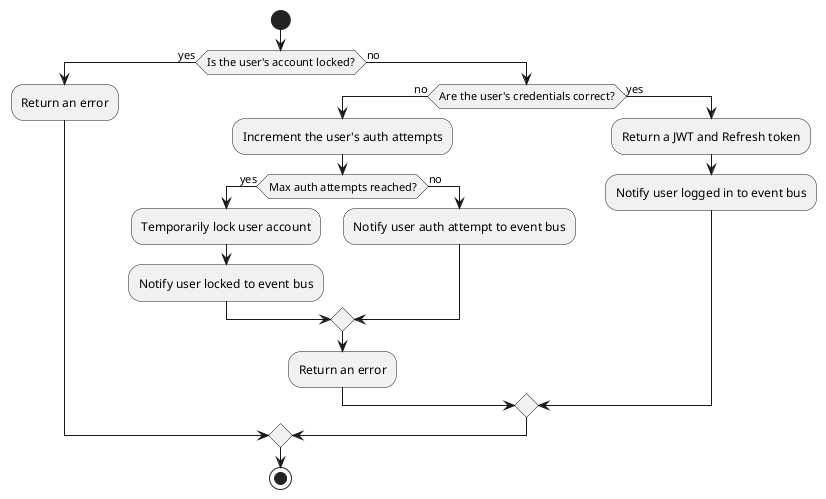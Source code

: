 @startuml Login
start
if (Is the user's account locked?) is (yes) then
    :Return an error;
else (no)
    if (Are the user's credentials correct?) is (no) then
        :Increment the user's auth attempts;
        if (Max auth attempts reached?) is (yes) then
            :Temporarily lock user account;
            :Notify user locked to event bus;
        else (no)
            :Notify user auth attempt to event bus;
        endif
        :Return an error;
    else (yes)
        :Return a JWT and Refresh token;
        :Notify user logged in to event bus;
    endif
    
endif

stop
@enduml
